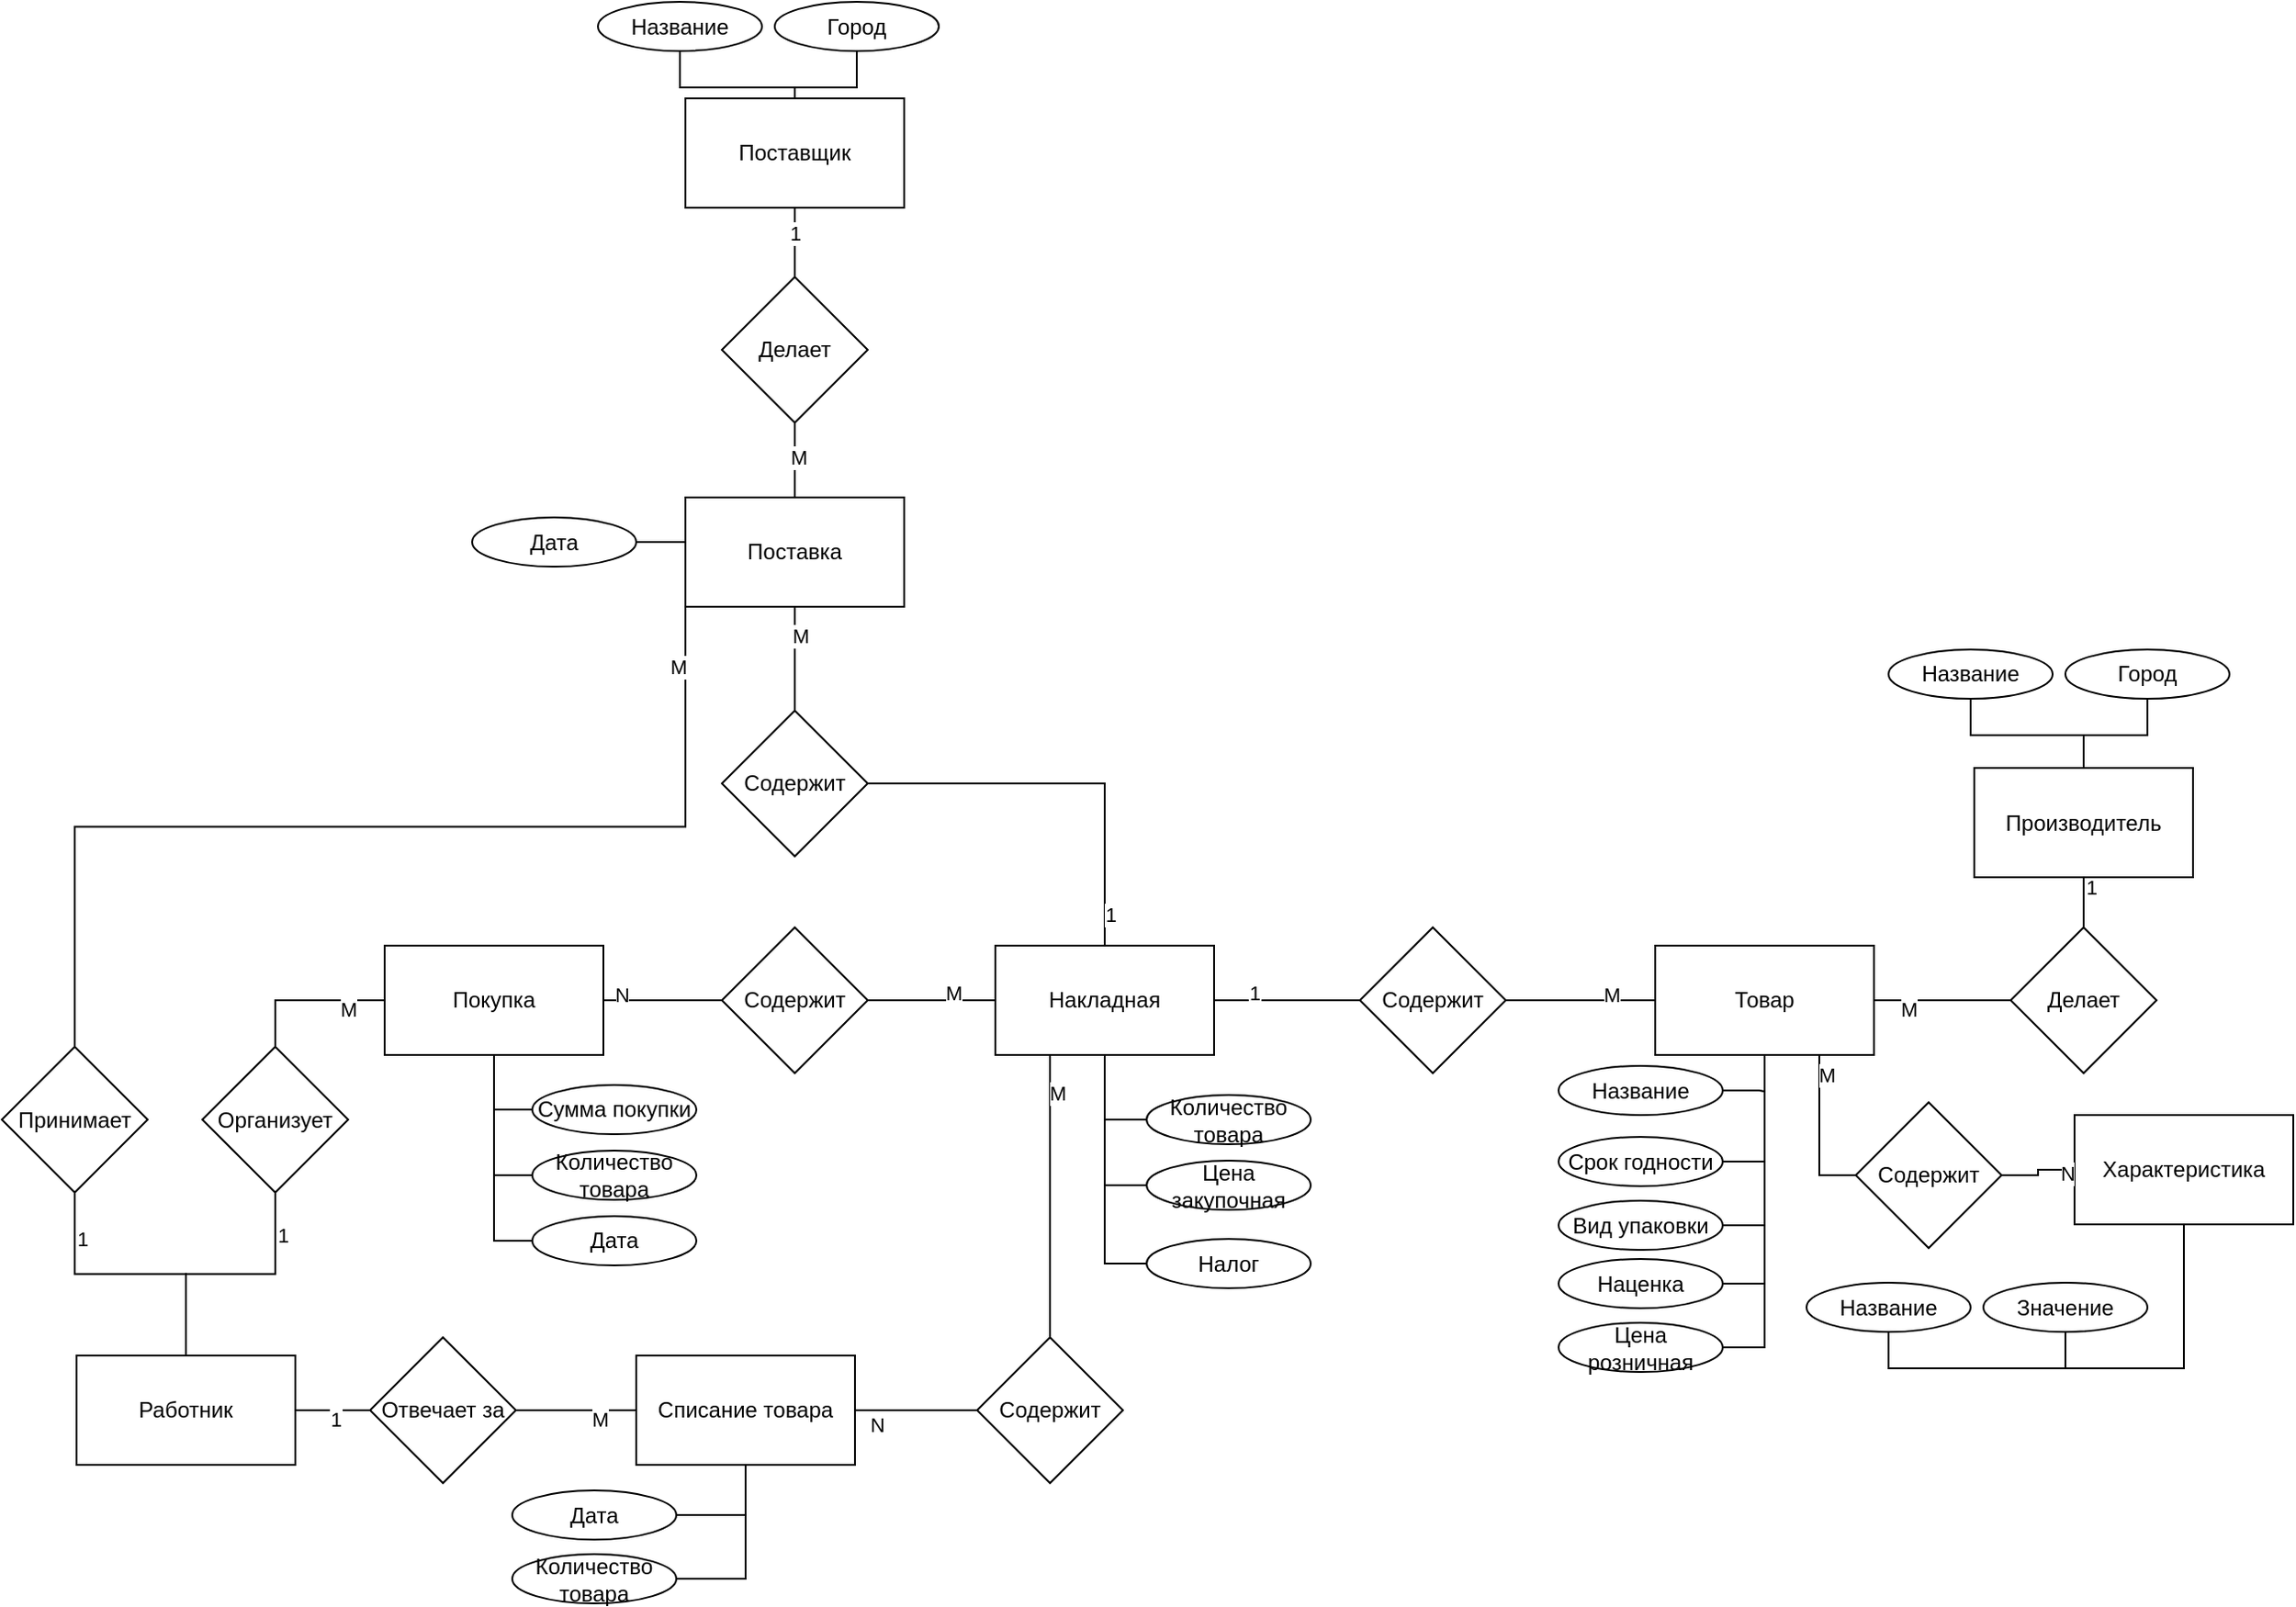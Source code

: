 <mxfile version="24.2.5" type="device">
  <diagram id="R2lEEEUBdFMjLlhIrx00" name="Page-1">
    <mxGraphModel dx="2284" dy="1944" grid="0" gridSize="10" guides="1" tooltips="1" connect="1" arrows="1" fold="1" page="1" pageScale="1" pageWidth="850" pageHeight="1100" math="0" shadow="0" extFonts="Permanent Marker^https://fonts.googleapis.com/css?family=Permanent+Marker">
      <root>
        <mxCell id="0" />
        <mxCell id="1" parent="0" />
        <mxCell id="_N6O9hcvw86K0TOw8DBA-3" value="" style="edgeStyle=orthogonalEdgeStyle;rounded=0;orthogonalLoop=1;jettySize=auto;html=1;endArrow=none;endFill=0;" parent="1" source="_N6O9hcvw86K0TOw8DBA-1" target="_N6O9hcvw86K0TOw8DBA-2" edge="1">
          <mxGeometry relative="1" as="geometry" />
        </mxCell>
        <mxCell id="_N6O9hcvw86K0TOw8DBA-7" value="1" style="edgeLabel;html=1;align=center;verticalAlign=middle;resizable=0;points=[];" parent="_N6O9hcvw86K0TOw8DBA-3" vertex="1" connectable="0">
          <mxGeometry x="-0.333" relative="1" as="geometry">
            <mxPoint as="offset" />
          </mxGeometry>
        </mxCell>
        <mxCell id="_N6O9hcvw86K0TOw8DBA-1" value="Поставщик" style="rounded=0;whiteSpace=wrap;html=1;" parent="1" vertex="1">
          <mxGeometry x="161" y="-97" width="120" height="60" as="geometry" />
        </mxCell>
        <mxCell id="_N6O9hcvw86K0TOw8DBA-6" value="" style="edgeStyle=orthogonalEdgeStyle;rounded=0;orthogonalLoop=1;jettySize=auto;html=1;endArrow=none;endFill=0;" parent="1" source="_N6O9hcvw86K0TOw8DBA-2" target="_N6O9hcvw86K0TOw8DBA-5" edge="1">
          <mxGeometry relative="1" as="geometry" />
        </mxCell>
        <mxCell id="_N6O9hcvw86K0TOw8DBA-8" value="M" style="edgeLabel;html=1;align=center;verticalAlign=middle;resizable=0;points=[];" parent="_N6O9hcvw86K0TOw8DBA-6" vertex="1" connectable="0">
          <mxGeometry x="-0.073" y="2" relative="1" as="geometry">
            <mxPoint as="offset" />
          </mxGeometry>
        </mxCell>
        <mxCell id="_N6O9hcvw86K0TOw8DBA-2" value="Делает" style="rhombus;whiteSpace=wrap;html=1;rounded=0;" parent="1" vertex="1">
          <mxGeometry x="181" y="1" width="80" height="80" as="geometry" />
        </mxCell>
        <mxCell id="_N6O9hcvw86K0TOw8DBA-5" value="Поставка" style="whiteSpace=wrap;html=1;rounded=0;" parent="1" vertex="1">
          <mxGeometry x="161" y="122" width="120" height="60" as="geometry" />
        </mxCell>
        <mxCell id="_N6O9hcvw86K0TOw8DBA-12" style="edgeStyle=orthogonalEdgeStyle;rounded=0;orthogonalLoop=1;jettySize=auto;html=1;exitX=0.5;exitY=1;exitDx=0;exitDy=0;strokeColor=default;align=center;verticalAlign=middle;fontFamily=Helvetica;fontSize=11;fontColor=default;labelBackgroundColor=default;endArrow=none;endFill=0;" parent="1" source="_N6O9hcvw86K0TOw8DBA-9" target="_N6O9hcvw86K0TOw8DBA-1" edge="1">
          <mxGeometry relative="1" as="geometry" />
        </mxCell>
        <mxCell id="_N6O9hcvw86K0TOw8DBA-9" value="Название" style="ellipse;whiteSpace=wrap;html=1;" parent="1" vertex="1">
          <mxGeometry x="113" y="-150" width="90" height="27" as="geometry" />
        </mxCell>
        <mxCell id="_N6O9hcvw86K0TOw8DBA-13" style="edgeStyle=orthogonalEdgeStyle;rounded=0;orthogonalLoop=1;jettySize=auto;html=1;exitX=0.5;exitY=1;exitDx=0;exitDy=0;strokeColor=default;align=center;verticalAlign=middle;fontFamily=Helvetica;fontSize=11;fontColor=default;labelBackgroundColor=default;endArrow=none;endFill=0;" parent="1" source="_N6O9hcvw86K0TOw8DBA-10" target="_N6O9hcvw86K0TOw8DBA-1" edge="1">
          <mxGeometry relative="1" as="geometry" />
        </mxCell>
        <mxCell id="_N6O9hcvw86K0TOw8DBA-10" value="Город" style="ellipse;whiteSpace=wrap;html=1;" parent="1" vertex="1">
          <mxGeometry x="210" y="-150" width="90" height="27" as="geometry" />
        </mxCell>
        <mxCell id="_N6O9hcvw86K0TOw8DBA-16" style="edgeStyle=orthogonalEdgeStyle;rounded=0;orthogonalLoop=1;jettySize=auto;html=1;exitX=1;exitY=0.5;exitDx=0;exitDy=0;entryX=0;entryY=0.5;entryDx=0;entryDy=0;strokeColor=default;align=center;verticalAlign=middle;fontFamily=Helvetica;fontSize=11;fontColor=default;labelBackgroundColor=default;endArrow=none;endFill=0;" parent="1" source="_N6O9hcvw86K0TOw8DBA-14" target="_N6O9hcvw86K0TOw8DBA-5" edge="1">
          <mxGeometry relative="1" as="geometry" />
        </mxCell>
        <mxCell id="_N6O9hcvw86K0TOw8DBA-14" value="Дата" style="ellipse;whiteSpace=wrap;html=1;" parent="1" vertex="1">
          <mxGeometry x="44" y="133" width="90" height="27" as="geometry" />
        </mxCell>
        <mxCell id="Znti0JTJDh6vXWUU2hnh-10" style="edgeStyle=orthogonalEdgeStyle;rounded=0;orthogonalLoop=1;jettySize=auto;html=1;exitX=0.75;exitY=1;exitDx=0;exitDy=0;entryX=0;entryY=0.5;entryDx=0;entryDy=0;strokeColor=default;align=center;verticalAlign=middle;fontFamily=Helvetica;fontSize=11;fontColor=default;labelBackgroundColor=default;endArrow=none;endFill=0;" edge="1" parent="1" source="_N6O9hcvw86K0TOw8DBA-22" target="Znti0JTJDh6vXWUU2hnh-9">
          <mxGeometry relative="1" as="geometry" />
        </mxCell>
        <mxCell id="Znti0JTJDh6vXWUU2hnh-12" value="М" style="edgeLabel;html=1;align=center;verticalAlign=middle;resizable=0;points=[];fontFamily=Helvetica;fontSize=11;fontColor=default;labelBackgroundColor=default;" vertex="1" connectable="0" parent="Znti0JTJDh6vXWUU2hnh-10">
          <mxGeometry x="-0.74" y="4" relative="1" as="geometry">
            <mxPoint as="offset" />
          </mxGeometry>
        </mxCell>
        <mxCell id="_N6O9hcvw86K0TOw8DBA-22" value="Товар" style="whiteSpace=wrap;html=1;rounded=0;" parent="1" vertex="1">
          <mxGeometry x="693" y="368" width="120" height="60" as="geometry" />
        </mxCell>
        <mxCell id="_N6O9hcvw86K0TOw8DBA-27" style="edgeStyle=orthogonalEdgeStyle;rounded=0;orthogonalLoop=1;jettySize=auto;html=1;exitX=1;exitY=0.5;exitDx=0;exitDy=0;strokeColor=default;align=center;verticalAlign=middle;fontFamily=Helvetica;fontSize=11;fontColor=default;labelBackgroundColor=default;endArrow=none;endFill=0;" parent="1" source="_N6O9hcvw86K0TOw8DBA-26" target="_N6O9hcvw86K0TOw8DBA-22" edge="1">
          <mxGeometry relative="1" as="geometry" />
        </mxCell>
        <mxCell id="_N6O9hcvw86K0TOw8DBA-26" value="Название" style="ellipse;whiteSpace=wrap;html=1;" parent="1" vertex="1">
          <mxGeometry x="640" y="434" width="90" height="27" as="geometry" />
        </mxCell>
        <mxCell id="_N6O9hcvw86K0TOw8DBA-29" style="edgeStyle=orthogonalEdgeStyle;rounded=0;orthogonalLoop=1;jettySize=auto;html=1;exitX=1;exitY=0.5;exitDx=0;exitDy=0;strokeColor=default;align=center;verticalAlign=middle;fontFamily=Helvetica;fontSize=11;fontColor=default;labelBackgroundColor=default;endArrow=none;endFill=0;" parent="1" source="_N6O9hcvw86K0TOw8DBA-28" target="_N6O9hcvw86K0TOw8DBA-22" edge="1">
          <mxGeometry relative="1" as="geometry" />
        </mxCell>
        <mxCell id="_N6O9hcvw86K0TOw8DBA-28" value="Срок годности" style="ellipse;whiteSpace=wrap;html=1;" parent="1" vertex="1">
          <mxGeometry x="640" y="473" width="90" height="27" as="geometry" />
        </mxCell>
        <mxCell id="_N6O9hcvw86K0TOw8DBA-31" style="edgeStyle=orthogonalEdgeStyle;rounded=0;orthogonalLoop=1;jettySize=auto;html=1;exitX=1;exitY=0.5;exitDx=0;exitDy=0;strokeColor=default;align=center;verticalAlign=middle;fontFamily=Helvetica;fontSize=11;fontColor=default;labelBackgroundColor=default;endArrow=none;endFill=0;" parent="1" source="_N6O9hcvw86K0TOw8DBA-30" target="_N6O9hcvw86K0TOw8DBA-22" edge="1">
          <mxGeometry relative="1" as="geometry" />
        </mxCell>
        <mxCell id="_N6O9hcvw86K0TOw8DBA-30" value="Вид упаковки" style="ellipse;whiteSpace=wrap;html=1;" parent="1" vertex="1">
          <mxGeometry x="640" y="508" width="90" height="27" as="geometry" />
        </mxCell>
        <mxCell id="_N6O9hcvw86K0TOw8DBA-37" style="edgeStyle=orthogonalEdgeStyle;rounded=0;orthogonalLoop=1;jettySize=auto;html=1;exitX=1;exitY=0.5;exitDx=0;exitDy=0;strokeColor=default;align=center;verticalAlign=middle;fontFamily=Helvetica;fontSize=11;fontColor=default;labelBackgroundColor=default;endArrow=none;endFill=0;" parent="1" source="_N6O9hcvw86K0TOw8DBA-36" target="_N6O9hcvw86K0TOw8DBA-22" edge="1">
          <mxGeometry relative="1" as="geometry" />
        </mxCell>
        <mxCell id="_N6O9hcvw86K0TOw8DBA-36" value="Наценка" style="ellipse;whiteSpace=wrap;html=1;" parent="1" vertex="1">
          <mxGeometry x="640" y="540" width="90" height="27" as="geometry" />
        </mxCell>
        <mxCell id="zOvjMIZj31HhjO3ofV6A-4" style="edgeStyle=orthogonalEdgeStyle;rounded=0;orthogonalLoop=1;jettySize=auto;html=1;entryX=0;entryY=0.5;entryDx=0;entryDy=0;endArrow=none;endFill=0;" parent="1" source="_N6O9hcvw86K0TOw8DBA-40" target="zOvjMIZj31HhjO3ofV6A-3" edge="1">
          <mxGeometry relative="1" as="geometry" />
        </mxCell>
        <mxCell id="_N6O9hcvw86K0TOw8DBA-40" value="Покупка" style="whiteSpace=wrap;html=1;rounded=0;" parent="1" vertex="1">
          <mxGeometry x="-4" y="368" width="120" height="60" as="geometry" />
        </mxCell>
        <mxCell id="_N6O9hcvw86K0TOw8DBA-46" style="edgeStyle=orthogonalEdgeStyle;rounded=0;orthogonalLoop=1;jettySize=auto;html=1;exitX=0;exitY=0.5;exitDx=0;exitDy=0;strokeColor=default;align=center;verticalAlign=middle;fontFamily=Helvetica;fontSize=11;fontColor=default;labelBackgroundColor=default;endArrow=none;endFill=0;" parent="1" source="_N6O9hcvw86K0TOw8DBA-44" target="_N6O9hcvw86K0TOw8DBA-40" edge="1">
          <mxGeometry relative="1" as="geometry" />
        </mxCell>
        <mxCell id="_N6O9hcvw86K0TOw8DBA-44" value="Дата" style="ellipse;whiteSpace=wrap;html=1;" parent="1" vertex="1">
          <mxGeometry x="77" y="516.5" width="90" height="27" as="geometry" />
        </mxCell>
        <mxCell id="_N6O9hcvw86K0TOw8DBA-47" style="edgeStyle=orthogonalEdgeStyle;rounded=0;orthogonalLoop=1;jettySize=auto;html=1;exitX=0;exitY=0.5;exitDx=0;exitDy=0;strokeColor=default;align=center;verticalAlign=middle;fontFamily=Helvetica;fontSize=11;fontColor=default;labelBackgroundColor=default;endArrow=none;endFill=0;" parent="1" source="_N6O9hcvw86K0TOw8DBA-45" target="_N6O9hcvw86K0TOw8DBA-40" edge="1">
          <mxGeometry relative="1" as="geometry" />
        </mxCell>
        <mxCell id="_N6O9hcvw86K0TOw8DBA-45" value="Количество товара" style="ellipse;whiteSpace=wrap;html=1;" parent="1" vertex="1">
          <mxGeometry x="77" y="480.5" width="90" height="27" as="geometry" />
        </mxCell>
        <mxCell id="Znti0JTJDh6vXWUU2hnh-20" style="edgeStyle=orthogonalEdgeStyle;rounded=0;orthogonalLoop=1;jettySize=auto;html=1;exitX=1;exitY=0.5;exitDx=0;exitDy=0;entryX=0;entryY=0.5;entryDx=0;entryDy=0;strokeColor=default;align=center;verticalAlign=middle;fontFamily=Helvetica;fontSize=11;fontColor=default;labelBackgroundColor=default;endArrow=none;endFill=0;" edge="1" parent="1" source="_N6O9hcvw86K0TOw8DBA-50" target="Znti0JTJDh6vXWUU2hnh-19">
          <mxGeometry relative="1" as="geometry" />
        </mxCell>
        <mxCell id="Znti0JTJDh6vXWUU2hnh-23" value="N" style="edgeLabel;html=1;align=center;verticalAlign=middle;resizable=0;points=[];fontFamily=Helvetica;fontSize=11;fontColor=default;labelBackgroundColor=default;" vertex="1" connectable="0" parent="Znti0JTJDh6vXWUU2hnh-20">
          <mxGeometry x="0.549" y="-3" relative="1" as="geometry">
            <mxPoint x="-40" y="5" as="offset" />
          </mxGeometry>
        </mxCell>
        <mxCell id="_N6O9hcvw86K0TOw8DBA-50" value="Списание товара" style="whiteSpace=wrap;html=1;rounded=0;" parent="1" vertex="1">
          <mxGeometry x="134" y="593" width="120" height="60" as="geometry" />
        </mxCell>
        <mxCell id="_N6O9hcvw86K0TOw8DBA-54" style="edgeStyle=orthogonalEdgeStyle;rounded=0;orthogonalLoop=1;jettySize=auto;html=1;exitX=1;exitY=0.5;exitDx=0;exitDy=0;strokeColor=default;align=center;verticalAlign=middle;fontFamily=Helvetica;fontSize=11;fontColor=default;labelBackgroundColor=default;endArrow=none;endFill=0;" parent="1" source="_N6O9hcvw86K0TOw8DBA-52" target="_N6O9hcvw86K0TOw8DBA-50" edge="1">
          <mxGeometry relative="1" as="geometry" />
        </mxCell>
        <mxCell id="_N6O9hcvw86K0TOw8DBA-52" value="Дата" style="ellipse;whiteSpace=wrap;html=1;" parent="1" vertex="1">
          <mxGeometry x="66" y="667" width="90" height="27" as="geometry" />
        </mxCell>
        <mxCell id="_N6O9hcvw86K0TOw8DBA-55" style="edgeStyle=orthogonalEdgeStyle;rounded=0;orthogonalLoop=1;jettySize=auto;html=1;exitX=1;exitY=0.5;exitDx=0;exitDy=0;strokeColor=default;align=center;verticalAlign=middle;fontFamily=Helvetica;fontSize=11;fontColor=default;labelBackgroundColor=default;endArrow=none;endFill=0;" parent="1" source="_N6O9hcvw86K0TOw8DBA-53" target="_N6O9hcvw86K0TOw8DBA-50" edge="1">
          <mxGeometry relative="1" as="geometry" />
        </mxCell>
        <mxCell id="_N6O9hcvw86K0TOw8DBA-53" value="Количество товара" style="ellipse;whiteSpace=wrap;html=1;" parent="1" vertex="1">
          <mxGeometry x="66" y="702" width="90" height="27" as="geometry" />
        </mxCell>
        <mxCell id="zOvjMIZj31HhjO3ofV6A-2" style="edgeStyle=orthogonalEdgeStyle;rounded=0;orthogonalLoop=1;jettySize=auto;html=1;exitX=1;exitY=0.5;exitDx=0;exitDy=0;entryX=0.5;entryY=1;entryDx=0;entryDy=0;endArrow=none;endFill=0;" parent="1" source="zOvjMIZj31HhjO3ofV6A-1" target="_N6O9hcvw86K0TOw8DBA-22" edge="1">
          <mxGeometry relative="1" as="geometry" />
        </mxCell>
        <mxCell id="zOvjMIZj31HhjO3ofV6A-1" value="Цена розничная" style="ellipse;whiteSpace=wrap;html=1;" parent="1" vertex="1">
          <mxGeometry x="640" y="575" width="90" height="27" as="geometry" />
        </mxCell>
        <mxCell id="zOvjMIZj31HhjO3ofV6A-3" value="Сумма покупки" style="ellipse;whiteSpace=wrap;html=1;" parent="1" vertex="1">
          <mxGeometry x="77" y="444.5" width="90" height="27" as="geometry" />
        </mxCell>
        <mxCell id="Znti0JTJDh6vXWUU2hnh-5" style="edgeStyle=orthogonalEdgeStyle;rounded=0;orthogonalLoop=1;jettySize=auto;html=1;exitX=0.5;exitY=1;exitDx=0;exitDy=0;strokeColor=default;align=center;verticalAlign=middle;fontFamily=Helvetica;fontSize=11;fontColor=default;labelBackgroundColor=default;endArrow=none;endFill=0;" edge="1" parent="1" source="czEDyn6k4VCitpSmdZwg-1" target="Znti0JTJDh6vXWUU2hnh-4">
          <mxGeometry relative="1" as="geometry" />
        </mxCell>
        <mxCell id="Znti0JTJDh6vXWUU2hnh-7" value="1" style="edgeLabel;html=1;align=center;verticalAlign=middle;resizable=0;points=[];fontFamily=Helvetica;fontSize=11;fontColor=default;labelBackgroundColor=default;" vertex="1" connectable="0" parent="Znti0JTJDh6vXWUU2hnh-5">
          <mxGeometry x="-0.809" y="4" relative="1" as="geometry">
            <mxPoint as="offset" />
          </mxGeometry>
        </mxCell>
        <mxCell id="czEDyn6k4VCitpSmdZwg-1" value="Производитель" style="rounded=0;whiteSpace=wrap;html=1;" parent="1" vertex="1">
          <mxGeometry x="868" y="270.5" width="120" height="60" as="geometry" />
        </mxCell>
        <mxCell id="czEDyn6k4VCitpSmdZwg-2" style="edgeStyle=orthogonalEdgeStyle;rounded=0;orthogonalLoop=1;jettySize=auto;html=1;exitX=0.5;exitY=1;exitDx=0;exitDy=0;strokeColor=default;align=center;verticalAlign=middle;fontFamily=Helvetica;fontSize=11;fontColor=default;labelBackgroundColor=default;endArrow=none;endFill=0;" parent="1" source="czEDyn6k4VCitpSmdZwg-3" target="czEDyn6k4VCitpSmdZwg-1" edge="1">
          <mxGeometry relative="1" as="geometry" />
        </mxCell>
        <mxCell id="czEDyn6k4VCitpSmdZwg-3" value="Название" style="ellipse;whiteSpace=wrap;html=1;" parent="1" vertex="1">
          <mxGeometry x="821" y="205.5" width="90" height="27" as="geometry" />
        </mxCell>
        <mxCell id="czEDyn6k4VCitpSmdZwg-4" style="edgeStyle=orthogonalEdgeStyle;rounded=0;orthogonalLoop=1;jettySize=auto;html=1;exitX=0.5;exitY=1;exitDx=0;exitDy=0;strokeColor=default;align=center;verticalAlign=middle;fontFamily=Helvetica;fontSize=11;fontColor=default;labelBackgroundColor=default;endArrow=none;endFill=0;" parent="1" source="czEDyn6k4VCitpSmdZwg-5" target="czEDyn6k4VCitpSmdZwg-1" edge="1">
          <mxGeometry relative="1" as="geometry" />
        </mxCell>
        <mxCell id="czEDyn6k4VCitpSmdZwg-5" value="Город" style="ellipse;whiteSpace=wrap;html=1;" parent="1" vertex="1">
          <mxGeometry x="918" y="205.5" width="90" height="27" as="geometry" />
        </mxCell>
        <mxCell id="hScLHHmhAlw_8tzH-Ht8-1" value="Характеристика" style="rounded=0;whiteSpace=wrap;html=1;" parent="1" vertex="1">
          <mxGeometry x="923" y="461" width="120" height="60" as="geometry" />
        </mxCell>
        <mxCell id="hScLHHmhAlw_8tzH-Ht8-2" style="edgeStyle=orthogonalEdgeStyle;rounded=0;orthogonalLoop=1;jettySize=auto;html=1;exitX=0.5;exitY=1;exitDx=0;exitDy=0;strokeColor=default;align=center;verticalAlign=middle;fontFamily=Helvetica;fontSize=11;fontColor=default;labelBackgroundColor=default;endArrow=none;endFill=0;" parent="1" source="hScLHHmhAlw_8tzH-Ht8-3" target="hScLHHmhAlw_8tzH-Ht8-1" edge="1">
          <mxGeometry relative="1" as="geometry" />
        </mxCell>
        <mxCell id="hScLHHmhAlw_8tzH-Ht8-3" value="Название" style="ellipse;whiteSpace=wrap;html=1;" parent="1" vertex="1">
          <mxGeometry x="776" y="553" width="90" height="27" as="geometry" />
        </mxCell>
        <mxCell id="hScLHHmhAlw_8tzH-Ht8-4" style="edgeStyle=orthogonalEdgeStyle;rounded=0;orthogonalLoop=1;jettySize=auto;html=1;exitX=0.5;exitY=1;exitDx=0;exitDy=0;strokeColor=default;align=center;verticalAlign=middle;fontFamily=Helvetica;fontSize=11;fontColor=default;labelBackgroundColor=default;endArrow=none;endFill=0;" parent="1" source="hScLHHmhAlw_8tzH-Ht8-5" target="hScLHHmhAlw_8tzH-Ht8-1" edge="1">
          <mxGeometry relative="1" as="geometry" />
        </mxCell>
        <mxCell id="hScLHHmhAlw_8tzH-Ht8-5" value="Значение" style="ellipse;whiteSpace=wrap;html=1;" parent="1" vertex="1">
          <mxGeometry x="873" y="553" width="90" height="27" as="geometry" />
        </mxCell>
        <mxCell id="Znti0JTJDh6vXWUU2hnh-15" style="edgeStyle=orthogonalEdgeStyle;rounded=0;orthogonalLoop=1;jettySize=auto;html=1;strokeColor=default;align=center;verticalAlign=middle;fontFamily=Helvetica;fontSize=11;fontColor=default;labelBackgroundColor=default;endArrow=none;endFill=0;" edge="1" parent="1" source="Znti0JTJDh6vXWUU2hnh-1" target="Znti0JTJDh6vXWUU2hnh-14">
          <mxGeometry relative="1" as="geometry" />
        </mxCell>
        <mxCell id="Znti0JTJDh6vXWUU2hnh-18" value="M" style="edgeLabel;html=1;align=center;verticalAlign=middle;resizable=0;points=[];fontFamily=Helvetica;fontSize=11;fontColor=default;labelBackgroundColor=default;" vertex="1" connectable="0" parent="Znti0JTJDh6vXWUU2hnh-15">
          <mxGeometry x="-0.333" y="-4" relative="1" as="geometry">
            <mxPoint as="offset" />
          </mxGeometry>
        </mxCell>
        <mxCell id="Znti0JTJDh6vXWUU2hnh-27" style="edgeStyle=orthogonalEdgeStyle;rounded=0;orthogonalLoop=1;jettySize=auto;html=1;exitX=0.5;exitY=1;exitDx=0;exitDy=0;entryX=0;entryY=0.5;entryDx=0;entryDy=0;strokeColor=default;align=center;verticalAlign=middle;fontFamily=Helvetica;fontSize=11;fontColor=default;labelBackgroundColor=default;endArrow=none;endFill=0;" edge="1" parent="1" source="Znti0JTJDh6vXWUU2hnh-1" target="Znti0JTJDh6vXWUU2hnh-24">
          <mxGeometry relative="1" as="geometry" />
        </mxCell>
        <mxCell id="Znti0JTJDh6vXWUU2hnh-28" style="edgeStyle=orthogonalEdgeStyle;rounded=0;orthogonalLoop=1;jettySize=auto;html=1;exitX=0.5;exitY=1;exitDx=0;exitDy=0;entryX=0;entryY=0.5;entryDx=0;entryDy=0;strokeColor=default;align=center;verticalAlign=middle;fontFamily=Helvetica;fontSize=11;fontColor=default;labelBackgroundColor=default;endArrow=none;endFill=0;" edge="1" parent="1" source="Znti0JTJDh6vXWUU2hnh-1" target="Znti0JTJDh6vXWUU2hnh-25">
          <mxGeometry relative="1" as="geometry" />
        </mxCell>
        <mxCell id="Znti0JTJDh6vXWUU2hnh-1" value="Накладная" style="whiteSpace=wrap;html=1;rounded=0;" vertex="1" parent="1">
          <mxGeometry x="331" y="368" width="120" height="60" as="geometry" />
        </mxCell>
        <mxCell id="Znti0JTJDh6vXWUU2hnh-6" style="edgeStyle=orthogonalEdgeStyle;rounded=0;orthogonalLoop=1;jettySize=auto;html=1;exitX=0;exitY=0.5;exitDx=0;exitDy=0;strokeColor=default;align=center;verticalAlign=middle;fontFamily=Helvetica;fontSize=11;fontColor=default;labelBackgroundColor=default;endArrow=none;endFill=0;" edge="1" parent="1" source="Znti0JTJDh6vXWUU2hnh-4" target="_N6O9hcvw86K0TOw8DBA-22">
          <mxGeometry relative="1" as="geometry">
            <mxPoint x="815" y="406" as="targetPoint" />
          </mxGeometry>
        </mxCell>
        <mxCell id="Znti0JTJDh6vXWUU2hnh-8" value="М" style="edgeLabel;html=1;align=center;verticalAlign=middle;resizable=0;points=[];fontFamily=Helvetica;fontSize=11;fontColor=default;labelBackgroundColor=default;" vertex="1" connectable="0" parent="Znti0JTJDh6vXWUU2hnh-6">
          <mxGeometry x="0.506" y="5" relative="1" as="geometry">
            <mxPoint as="offset" />
          </mxGeometry>
        </mxCell>
        <mxCell id="Znti0JTJDh6vXWUU2hnh-4" value="Делает" style="rhombus;whiteSpace=wrap;html=1;rounded=0;" vertex="1" parent="1">
          <mxGeometry x="888" y="358" width="80" height="80" as="geometry" />
        </mxCell>
        <mxCell id="Znti0JTJDh6vXWUU2hnh-11" style="edgeStyle=orthogonalEdgeStyle;rounded=0;orthogonalLoop=1;jettySize=auto;html=1;exitX=1;exitY=0.5;exitDx=0;exitDy=0;entryX=0;entryY=0.5;entryDx=0;entryDy=0;strokeColor=default;align=center;verticalAlign=middle;fontFamily=Helvetica;fontSize=11;fontColor=default;labelBackgroundColor=default;endArrow=none;endFill=0;" edge="1" parent="1" source="Znti0JTJDh6vXWUU2hnh-9" target="hScLHHmhAlw_8tzH-Ht8-1">
          <mxGeometry relative="1" as="geometry" />
        </mxCell>
        <mxCell id="Znti0JTJDh6vXWUU2hnh-13" value="N" style="edgeLabel;html=1;align=center;verticalAlign=middle;resizable=0;points=[];fontFamily=Helvetica;fontSize=11;fontColor=default;labelBackgroundColor=default;" vertex="1" connectable="0" parent="Znti0JTJDh6vXWUU2hnh-11">
          <mxGeometry x="0.8" y="-2" relative="1" as="geometry">
            <mxPoint as="offset" />
          </mxGeometry>
        </mxCell>
        <mxCell id="Znti0JTJDh6vXWUU2hnh-9" value="Содержит" style="rhombus;whiteSpace=wrap;html=1;rounded=0;" vertex="1" parent="1">
          <mxGeometry x="803" y="454" width="80" height="80" as="geometry" />
        </mxCell>
        <mxCell id="Znti0JTJDh6vXWUU2hnh-16" style="edgeStyle=orthogonalEdgeStyle;rounded=0;orthogonalLoop=1;jettySize=auto;html=1;strokeColor=default;align=center;verticalAlign=middle;fontFamily=Helvetica;fontSize=11;fontColor=default;labelBackgroundColor=default;endArrow=none;endFill=0;" edge="1" parent="1" source="Znti0JTJDh6vXWUU2hnh-14" target="_N6O9hcvw86K0TOw8DBA-40">
          <mxGeometry relative="1" as="geometry" />
        </mxCell>
        <mxCell id="Znti0JTJDh6vXWUU2hnh-17" value="N" style="edgeLabel;html=1;align=center;verticalAlign=middle;resizable=0;points=[];fontFamily=Helvetica;fontSize=11;fontColor=default;labelBackgroundColor=default;" vertex="1" connectable="0" parent="Znti0JTJDh6vXWUU2hnh-16">
          <mxGeometry x="0.901" y="-4" relative="1" as="geometry">
            <mxPoint x="7" y="1" as="offset" />
          </mxGeometry>
        </mxCell>
        <mxCell id="Znti0JTJDh6vXWUU2hnh-14" value="Содержит" style="rhombus;whiteSpace=wrap;html=1;rounded=0;" vertex="1" parent="1">
          <mxGeometry x="181" y="358" width="80" height="80" as="geometry" />
        </mxCell>
        <mxCell id="Znti0JTJDh6vXWUU2hnh-21" style="edgeStyle=orthogonalEdgeStyle;rounded=0;orthogonalLoop=1;jettySize=auto;html=1;exitX=0.5;exitY=0;exitDx=0;exitDy=0;entryX=0.25;entryY=1;entryDx=0;entryDy=0;strokeColor=default;align=center;verticalAlign=middle;fontFamily=Helvetica;fontSize=11;fontColor=default;labelBackgroundColor=default;endArrow=none;endFill=0;" edge="1" parent="1" source="Znti0JTJDh6vXWUU2hnh-19" target="Znti0JTJDh6vXWUU2hnh-1">
          <mxGeometry relative="1" as="geometry" />
        </mxCell>
        <mxCell id="Znti0JTJDh6vXWUU2hnh-22" value="M" style="edgeLabel;html=1;align=center;verticalAlign=middle;resizable=0;points=[];fontFamily=Helvetica;fontSize=11;fontColor=default;labelBackgroundColor=default;" vertex="1" connectable="0" parent="Znti0JTJDh6vXWUU2hnh-21">
          <mxGeometry x="0.73" y="-4" relative="1" as="geometry">
            <mxPoint as="offset" />
          </mxGeometry>
        </mxCell>
        <mxCell id="Znti0JTJDh6vXWUU2hnh-19" value="Содержит" style="rhombus;whiteSpace=wrap;html=1;rounded=0;" vertex="1" parent="1">
          <mxGeometry x="321" y="583" width="80" height="80" as="geometry" />
        </mxCell>
        <mxCell id="Znti0JTJDh6vXWUU2hnh-24" value="Количество товара" style="ellipse;whiteSpace=wrap;html=1;" vertex="1" parent="1">
          <mxGeometry x="414" y="450" width="90" height="27" as="geometry" />
        </mxCell>
        <mxCell id="Znti0JTJDh6vXWUU2hnh-25" value="Цена закупочная" style="ellipse;whiteSpace=wrap;html=1;" vertex="1" parent="1">
          <mxGeometry x="414" y="486" width="90" height="27" as="geometry" />
        </mxCell>
        <mxCell id="Znti0JTJDh6vXWUU2hnh-29" style="edgeStyle=orthogonalEdgeStyle;rounded=0;orthogonalLoop=1;jettySize=auto;html=1;exitX=0;exitY=0.5;exitDx=0;exitDy=0;entryX=0.5;entryY=1;entryDx=0;entryDy=0;strokeColor=default;align=center;verticalAlign=middle;fontFamily=Helvetica;fontSize=11;fontColor=default;labelBackgroundColor=default;endArrow=none;endFill=0;" edge="1" parent="1" source="Znti0JTJDh6vXWUU2hnh-26" target="Znti0JTJDh6vXWUU2hnh-1">
          <mxGeometry relative="1" as="geometry" />
        </mxCell>
        <mxCell id="Znti0JTJDh6vXWUU2hnh-26" value="Налог" style="ellipse;whiteSpace=wrap;html=1;" vertex="1" parent="1">
          <mxGeometry x="414" y="529" width="90" height="27" as="geometry" />
        </mxCell>
        <mxCell id="Znti0JTJDh6vXWUU2hnh-36" style="edgeStyle=orthogonalEdgeStyle;rounded=0;orthogonalLoop=1;jettySize=auto;html=1;strokeColor=default;align=center;verticalAlign=middle;fontFamily=Helvetica;fontSize=11;fontColor=default;labelBackgroundColor=default;endArrow=none;endFill=0;" edge="1" parent="1" source="Znti0JTJDh6vXWUU2hnh-30" target="Znti0JTJDh6vXWUU2hnh-1">
          <mxGeometry relative="1" as="geometry" />
        </mxCell>
        <mxCell id="Znti0JTJDh6vXWUU2hnh-59" value="1" style="edgeLabel;html=1;align=center;verticalAlign=middle;resizable=0;points=[];fontFamily=Helvetica;fontSize=11;fontColor=default;labelBackgroundColor=default;" vertex="1" connectable="0" parent="Znti0JTJDh6vXWUU2hnh-36">
          <mxGeometry x="0.845" y="3" relative="1" as="geometry">
            <mxPoint as="offset" />
          </mxGeometry>
        </mxCell>
        <mxCell id="Znti0JTJDh6vXWUU2hnh-37" style="edgeStyle=orthogonalEdgeStyle;rounded=0;orthogonalLoop=1;jettySize=auto;html=1;strokeColor=default;align=center;verticalAlign=middle;fontFamily=Helvetica;fontSize=11;fontColor=default;labelBackgroundColor=default;endArrow=none;endFill=0;" edge="1" parent="1" source="Znti0JTJDh6vXWUU2hnh-30" target="_N6O9hcvw86K0TOw8DBA-5">
          <mxGeometry relative="1" as="geometry" />
        </mxCell>
        <mxCell id="Znti0JTJDh6vXWUU2hnh-39" value="М" style="edgeLabel;html=1;align=center;verticalAlign=middle;resizable=0;points=[];fontFamily=Helvetica;fontSize=11;fontColor=default;labelBackgroundColor=default;" vertex="1" connectable="0" parent="Znti0JTJDh6vXWUU2hnh-37">
          <mxGeometry x="0.46" y="-3" relative="1" as="geometry">
            <mxPoint as="offset" />
          </mxGeometry>
        </mxCell>
        <mxCell id="Znti0JTJDh6vXWUU2hnh-30" value="Содержит" style="rhombus;whiteSpace=wrap;html=1;rounded=0;" vertex="1" parent="1">
          <mxGeometry x="181" y="239" width="80" height="80" as="geometry" />
        </mxCell>
        <mxCell id="Znti0JTJDh6vXWUU2hnh-32" style="edgeStyle=orthogonalEdgeStyle;rounded=0;orthogonalLoop=1;jettySize=auto;html=1;strokeColor=default;align=center;verticalAlign=middle;fontFamily=Helvetica;fontSize=11;fontColor=default;labelBackgroundColor=default;endArrow=none;endFill=0;" edge="1" parent="1" source="Znti0JTJDh6vXWUU2hnh-31" target="Znti0JTJDh6vXWUU2hnh-1">
          <mxGeometry relative="1" as="geometry" />
        </mxCell>
        <mxCell id="Znti0JTJDh6vXWUU2hnh-34" value="1" style="edgeLabel;html=1;align=center;verticalAlign=middle;resizable=0;points=[];fontFamily=Helvetica;fontSize=11;fontColor=default;labelBackgroundColor=default;" vertex="1" connectable="0" parent="Znti0JTJDh6vXWUU2hnh-32">
          <mxGeometry x="0.45" y="-4" relative="1" as="geometry">
            <mxPoint as="offset" />
          </mxGeometry>
        </mxCell>
        <mxCell id="Znti0JTJDh6vXWUU2hnh-33" style="edgeStyle=orthogonalEdgeStyle;rounded=0;orthogonalLoop=1;jettySize=auto;html=1;strokeColor=default;align=center;verticalAlign=middle;fontFamily=Helvetica;fontSize=11;fontColor=default;labelBackgroundColor=default;endArrow=none;endFill=0;" edge="1" parent="1" source="Znti0JTJDh6vXWUU2hnh-31" target="_N6O9hcvw86K0TOw8DBA-22">
          <mxGeometry relative="1" as="geometry">
            <mxPoint x="635" y="411" as="sourcePoint" />
          </mxGeometry>
        </mxCell>
        <mxCell id="Znti0JTJDh6vXWUU2hnh-35" value="М" style="edgeLabel;html=1;align=center;verticalAlign=middle;resizable=0;points=[];fontFamily=Helvetica;fontSize=11;fontColor=default;labelBackgroundColor=default;" vertex="1" connectable="0" parent="Znti0JTJDh6vXWUU2hnh-33">
          <mxGeometry x="0.415" y="3" relative="1" as="geometry">
            <mxPoint as="offset" />
          </mxGeometry>
        </mxCell>
        <mxCell id="Znti0JTJDh6vXWUU2hnh-31" value="Содержит" style="rhombus;whiteSpace=wrap;html=1;rounded=0;" vertex="1" parent="1">
          <mxGeometry x="531" y="358" width="80" height="80" as="geometry" />
        </mxCell>
        <mxCell id="Znti0JTJDh6vXWUU2hnh-44" style="edgeStyle=orthogonalEdgeStyle;rounded=0;orthogonalLoop=1;jettySize=auto;html=1;strokeColor=default;align=center;verticalAlign=middle;fontFamily=Helvetica;fontSize=11;fontColor=default;labelBackgroundColor=default;endArrow=none;endFill=0;" edge="1" parent="1" source="Znti0JTJDh6vXWUU2hnh-40" target="Znti0JTJDh6vXWUU2hnh-43">
          <mxGeometry relative="1" as="geometry" />
        </mxCell>
        <mxCell id="Znti0JTJDh6vXWUU2hnh-55" value="1" style="edgeLabel;html=1;align=center;verticalAlign=middle;resizable=0;points=[];fontFamily=Helvetica;fontSize=11;fontColor=default;labelBackgroundColor=default;" vertex="1" connectable="0" parent="Znti0JTJDh6vXWUU2hnh-44">
          <mxGeometry x="0.073" y="-5" relative="1" as="geometry">
            <mxPoint as="offset" />
          </mxGeometry>
        </mxCell>
        <mxCell id="Znti0JTJDh6vXWUU2hnh-49" style="edgeStyle=orthogonalEdgeStyle;rounded=0;orthogonalLoop=1;jettySize=auto;html=1;strokeColor=default;align=center;verticalAlign=middle;fontFamily=Helvetica;fontSize=11;fontColor=default;labelBackgroundColor=default;endArrow=none;endFill=0;" edge="1" parent="1" source="Znti0JTJDh6vXWUU2hnh-40" target="Znti0JTJDh6vXWUU2hnh-41">
          <mxGeometry relative="1" as="geometry" />
        </mxCell>
        <mxCell id="Znti0JTJDh6vXWUU2hnh-54" value="1" style="edgeLabel;html=1;align=center;verticalAlign=middle;resizable=0;points=[];fontFamily=Helvetica;fontSize=11;fontColor=default;labelBackgroundColor=default;" vertex="1" connectable="0" parent="Znti0JTJDh6vXWUU2hnh-49">
          <mxGeometry x="0.661" y="-4" relative="1" as="geometry">
            <mxPoint as="offset" />
          </mxGeometry>
        </mxCell>
        <mxCell id="Znti0JTJDh6vXWUU2hnh-50" style="edgeStyle=orthogonalEdgeStyle;rounded=0;orthogonalLoop=1;jettySize=auto;html=1;strokeColor=default;align=center;verticalAlign=middle;fontFamily=Helvetica;fontSize=11;fontColor=default;labelBackgroundColor=default;endArrow=none;endFill=0;" edge="1" parent="1" source="Znti0JTJDh6vXWUU2hnh-40" target="Znti0JTJDh6vXWUU2hnh-42">
          <mxGeometry relative="1" as="geometry" />
        </mxCell>
        <mxCell id="Znti0JTJDh6vXWUU2hnh-53" value="1" style="edgeLabel;html=1;align=center;verticalAlign=middle;resizable=0;points=[];fontFamily=Helvetica;fontSize=11;fontColor=default;labelBackgroundColor=default;" vertex="1" connectable="0" parent="Znti0JTJDh6vXWUU2hnh-50">
          <mxGeometry x="0.661" y="-4" relative="1" as="geometry">
            <mxPoint as="offset" />
          </mxGeometry>
        </mxCell>
        <mxCell id="Znti0JTJDh6vXWUU2hnh-40" value="Работник" style="whiteSpace=wrap;html=1;rounded=0;" vertex="1" parent="1">
          <mxGeometry x="-173" y="593" width="120" height="60" as="geometry" />
        </mxCell>
        <mxCell id="Znti0JTJDh6vXWUU2hnh-51" style="edgeStyle=orthogonalEdgeStyle;rounded=0;orthogonalLoop=1;jettySize=auto;html=1;exitX=0.5;exitY=0;exitDx=0;exitDy=0;entryX=0;entryY=1;entryDx=0;entryDy=0;strokeColor=default;align=center;verticalAlign=middle;fontFamily=Helvetica;fontSize=11;fontColor=default;labelBackgroundColor=default;endArrow=none;endFill=0;" edge="1" parent="1" source="Znti0JTJDh6vXWUU2hnh-41" target="_N6O9hcvw86K0TOw8DBA-5">
          <mxGeometry relative="1" as="geometry" />
        </mxCell>
        <mxCell id="Znti0JTJDh6vXWUU2hnh-58" value="М" style="edgeLabel;html=1;align=center;verticalAlign=middle;resizable=0;points=[];fontFamily=Helvetica;fontSize=11;fontColor=default;labelBackgroundColor=default;" vertex="1" connectable="0" parent="Znti0JTJDh6vXWUU2hnh-51">
          <mxGeometry x="0.885" y="4" relative="1" as="geometry">
            <mxPoint as="offset" />
          </mxGeometry>
        </mxCell>
        <mxCell id="Znti0JTJDh6vXWUU2hnh-41" value="Принимает" style="rhombus;whiteSpace=wrap;html=1;rounded=0;" vertex="1" parent="1">
          <mxGeometry x="-214" y="423.5" width="80" height="80" as="geometry" />
        </mxCell>
        <mxCell id="Znti0JTJDh6vXWUU2hnh-52" style="edgeStyle=orthogonalEdgeStyle;rounded=0;orthogonalLoop=1;jettySize=auto;html=1;exitX=0.5;exitY=0;exitDx=0;exitDy=0;strokeColor=default;align=center;verticalAlign=middle;fontFamily=Helvetica;fontSize=11;fontColor=default;labelBackgroundColor=default;endArrow=none;endFill=0;" edge="1" parent="1" source="Znti0JTJDh6vXWUU2hnh-42" target="_N6O9hcvw86K0TOw8DBA-40">
          <mxGeometry relative="1" as="geometry" />
        </mxCell>
        <mxCell id="Znti0JTJDh6vXWUU2hnh-57" value="М" style="edgeLabel;html=1;align=center;verticalAlign=middle;resizable=0;points=[];fontFamily=Helvetica;fontSize=11;fontColor=default;labelBackgroundColor=default;" vertex="1" connectable="0" parent="Znti0JTJDh6vXWUU2hnh-52">
          <mxGeometry x="0.532" y="-5" relative="1" as="geometry">
            <mxPoint as="offset" />
          </mxGeometry>
        </mxCell>
        <mxCell id="Znti0JTJDh6vXWUU2hnh-42" value="Организует" style="rhombus;whiteSpace=wrap;html=1;rounded=0;" vertex="1" parent="1">
          <mxGeometry x="-104" y="423.5" width="80" height="80" as="geometry" />
        </mxCell>
        <mxCell id="Znti0JTJDh6vXWUU2hnh-47" style="edgeStyle=orthogonalEdgeStyle;rounded=0;orthogonalLoop=1;jettySize=auto;html=1;strokeColor=default;align=center;verticalAlign=middle;fontFamily=Helvetica;fontSize=11;fontColor=default;labelBackgroundColor=default;endArrow=none;endFill=0;" edge="1" parent="1" source="Znti0JTJDh6vXWUU2hnh-43" target="_N6O9hcvw86K0TOw8DBA-50">
          <mxGeometry relative="1" as="geometry" />
        </mxCell>
        <mxCell id="Znti0JTJDh6vXWUU2hnh-56" value="М" style="edgeLabel;html=1;align=center;verticalAlign=middle;resizable=0;points=[];fontFamily=Helvetica;fontSize=11;fontColor=default;labelBackgroundColor=default;" vertex="1" connectable="0" parent="Znti0JTJDh6vXWUU2hnh-47">
          <mxGeometry x="0.394" y="-5" relative="1" as="geometry">
            <mxPoint as="offset" />
          </mxGeometry>
        </mxCell>
        <mxCell id="Znti0JTJDh6vXWUU2hnh-43" value="Отвечает за" style="rhombus;whiteSpace=wrap;html=1;rounded=0;" vertex="1" parent="1">
          <mxGeometry x="-12" y="583" width="80" height="80" as="geometry" />
        </mxCell>
      </root>
    </mxGraphModel>
  </diagram>
</mxfile>
